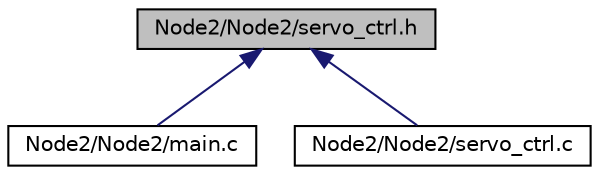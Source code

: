 digraph "Node2/Node2/servo_ctrl.h"
{
  edge [fontname="Helvetica",fontsize="10",labelfontname="Helvetica",labelfontsize="10"];
  node [fontname="Helvetica",fontsize="10",shape=record];
  Node5 [label="Node2/Node2/servo_ctrl.h",height=0.2,width=0.4,color="black", fillcolor="grey75", style="filled", fontcolor="black"];
  Node5 -> Node6 [dir="back",color="midnightblue",fontsize="10",style="solid"];
  Node6 [label="Node2/Node2/main.c",height=0.2,width=0.4,color="black", fillcolor="white", style="filled",URL="$Node2_2Node2_2main_8c_source.html"];
  Node5 -> Node7 [dir="back",color="midnightblue",fontsize="10",style="solid"];
  Node7 [label="Node2/Node2/servo_ctrl.c",height=0.2,width=0.4,color="black", fillcolor="white", style="filled",URL="$servo__ctrl_8c_source.html"];
}
